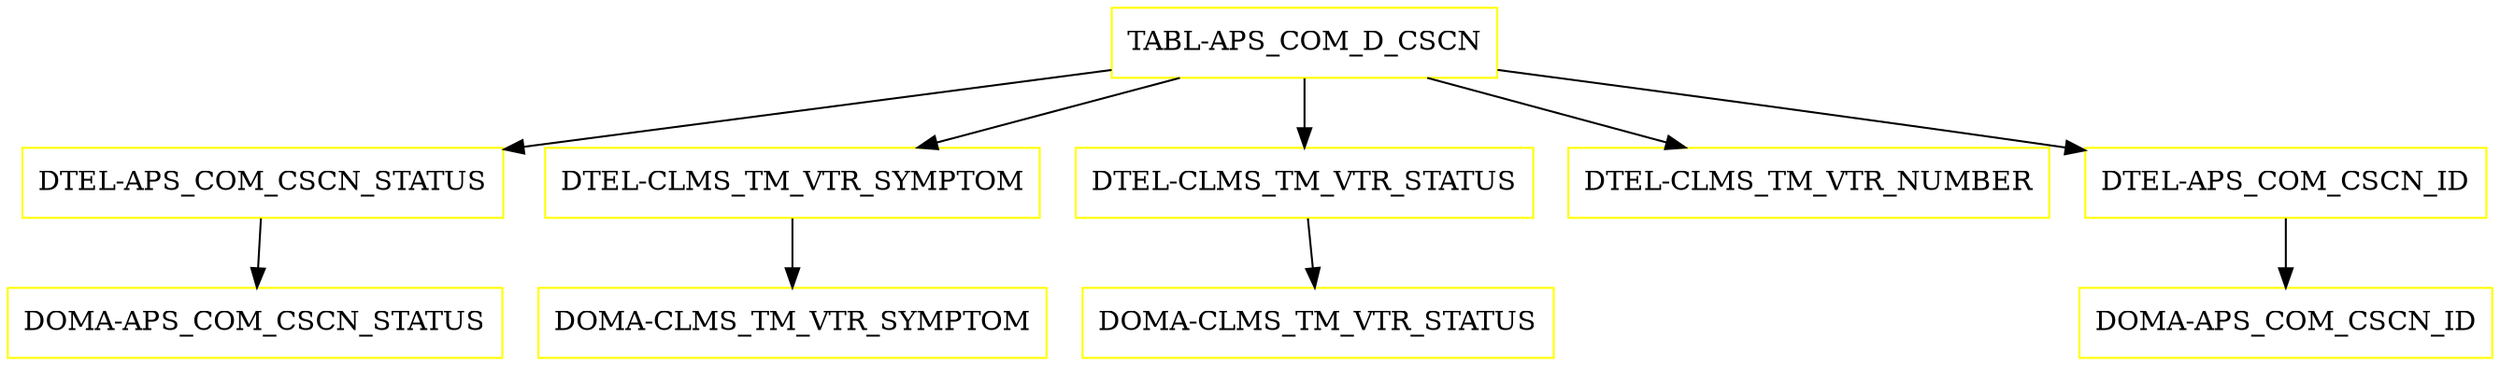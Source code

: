 digraph G {
  "TABL-APS_COM_D_CSCN" [shape=box,color=yellow];
  "DTEL-APS_COM_CSCN_STATUS" [shape=box,color=yellow,URL="./DTEL_APS_COM_CSCN_STATUS.html"];
  "DOMA-APS_COM_CSCN_STATUS" [shape=box,color=yellow,URL="./DOMA_APS_COM_CSCN_STATUS.html"];
  "DTEL-CLMS_TM_VTR_SYMPTOM" [shape=box,color=yellow,URL="./DTEL_CLMS_TM_VTR_SYMPTOM.html"];
  "DOMA-CLMS_TM_VTR_SYMPTOM" [shape=box,color=yellow,URL="./DOMA_CLMS_TM_VTR_SYMPTOM.html"];
  "DTEL-CLMS_TM_VTR_STATUS" [shape=box,color=yellow,URL="./DTEL_CLMS_TM_VTR_STATUS.html"];
  "DOMA-CLMS_TM_VTR_STATUS" [shape=box,color=yellow,URL="./DOMA_CLMS_TM_VTR_STATUS.html"];
  "DTEL-CLMS_TM_VTR_NUMBER" [shape=box,color=yellow,URL="./DTEL_CLMS_TM_VTR_NUMBER.html"];
  "DTEL-APS_COM_CSCN_ID" [shape=box,color=yellow,URL="./DTEL_APS_COM_CSCN_ID.html"];
  "DOMA-APS_COM_CSCN_ID" [shape=box,color=yellow,URL="./DOMA_APS_COM_CSCN_ID.html"];
  "TABL-APS_COM_D_CSCN" -> "DTEL-APS_COM_CSCN_ID";
  "TABL-APS_COM_D_CSCN" -> "DTEL-CLMS_TM_VTR_NUMBER";
  "TABL-APS_COM_D_CSCN" -> "DTEL-CLMS_TM_VTR_STATUS";
  "TABL-APS_COM_D_CSCN" -> "DTEL-CLMS_TM_VTR_SYMPTOM";
  "TABL-APS_COM_D_CSCN" -> "DTEL-APS_COM_CSCN_STATUS";
  "DTEL-APS_COM_CSCN_STATUS" -> "DOMA-APS_COM_CSCN_STATUS";
  "DTEL-CLMS_TM_VTR_SYMPTOM" -> "DOMA-CLMS_TM_VTR_SYMPTOM";
  "DTEL-CLMS_TM_VTR_STATUS" -> "DOMA-CLMS_TM_VTR_STATUS";
  "DTEL-APS_COM_CSCN_ID" -> "DOMA-APS_COM_CSCN_ID";
}
